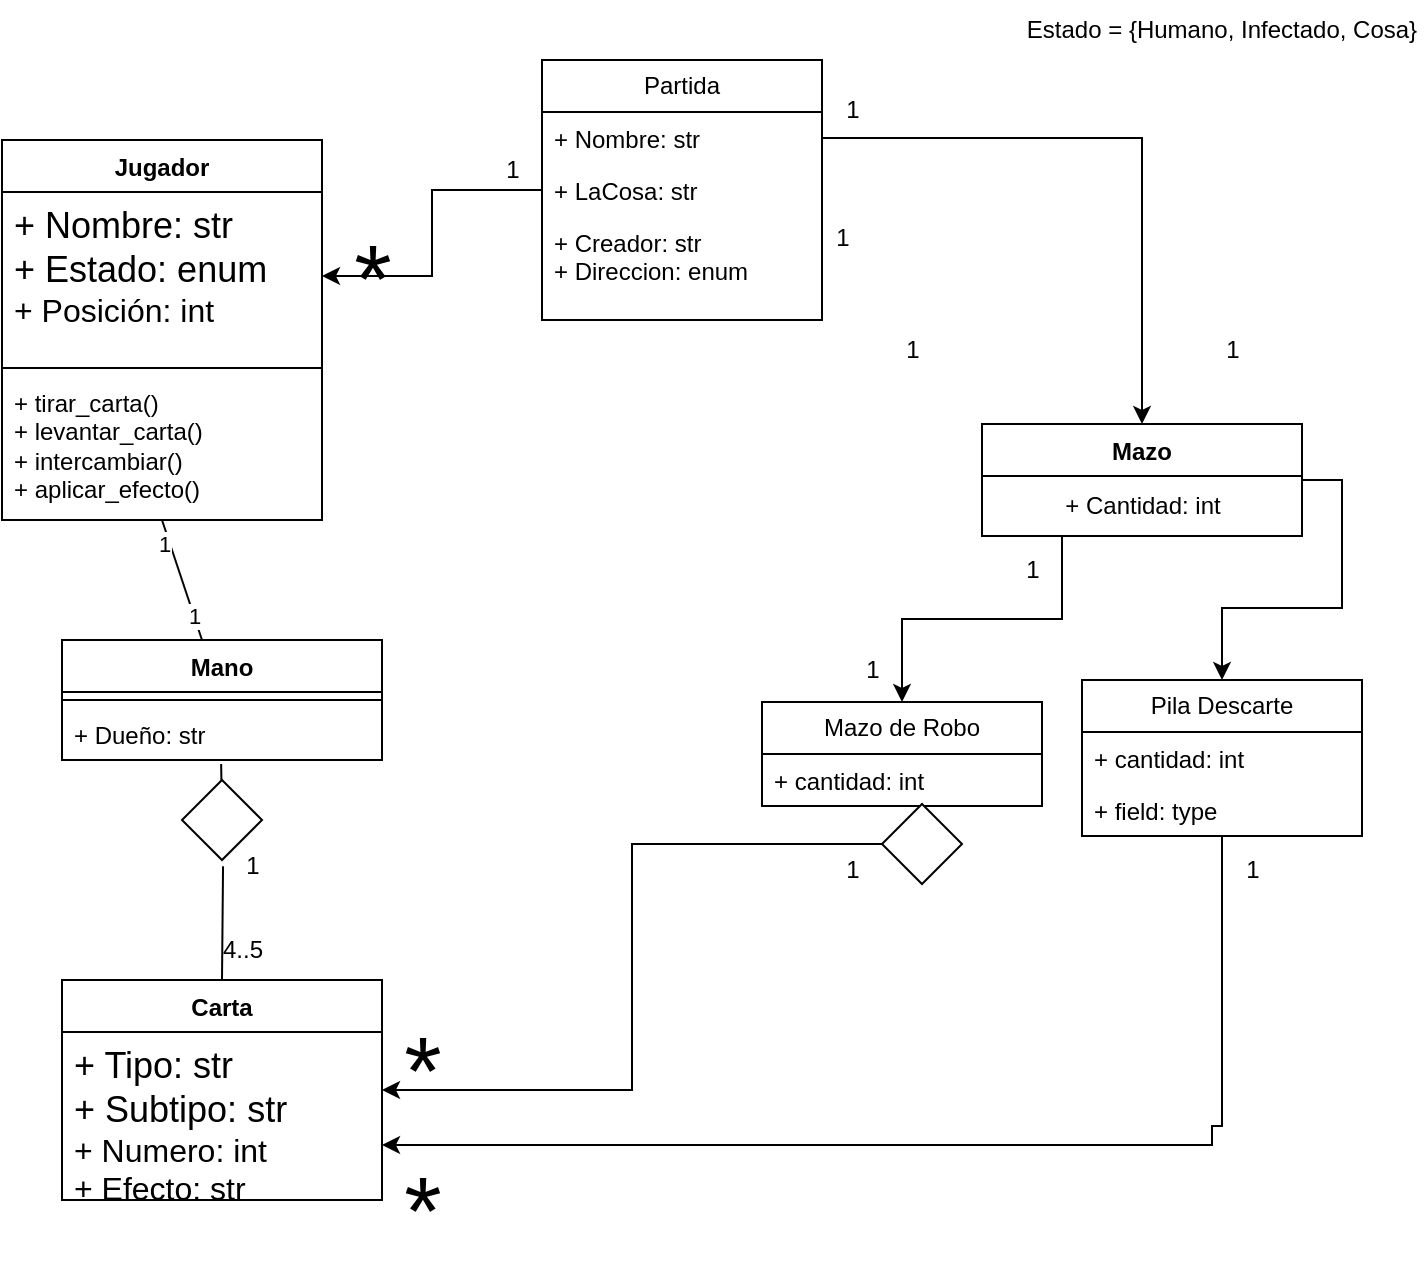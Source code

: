 <mxfile version="21.7.1" type="github">
  <diagram id="C5RBs43oDa-KdzZeNtuy" name="Page-1">
    <mxGraphModel dx="1064" dy="483" grid="1" gridSize="10" guides="1" tooltips="1" connect="1" arrows="1" fold="1" page="1" pageScale="1" pageWidth="827" pageHeight="1169" math="0" shadow="0">
      <root>
        <mxCell id="WIyWlLk6GJQsqaUBKTNV-0" />
        <mxCell id="WIyWlLk6GJQsqaUBKTNV-1" parent="WIyWlLk6GJQsqaUBKTNV-0" />
        <mxCell id="uvzgt-2RuKVB-h7tKYLs-0" value="Jugador" style="swimlane;fontStyle=1;align=center;verticalAlign=top;childLayout=stackLayout;horizontal=1;startSize=26;horizontalStack=0;resizeParent=1;resizeParentMax=0;resizeLast=0;collapsible=1;marginBottom=0;whiteSpace=wrap;html=1;" parent="WIyWlLk6GJQsqaUBKTNV-1" vertex="1">
          <mxGeometry x="90" y="80" width="160" height="190" as="geometry" />
        </mxCell>
        <mxCell id="uvzgt-2RuKVB-h7tKYLs-1" value="&lt;div&gt;&lt;font style=&quot;font-size: 18px;&quot;&gt;+ Nombre: str&lt;br&gt;&lt;/font&gt;&lt;/div&gt;&lt;div&gt;&lt;font style=&quot;font-size: 18px;&quot;&gt;+ Estado: enum&lt;br&gt;&lt;/font&gt;&lt;/div&gt;&lt;div&gt;&lt;font size=&quot;3&quot;&gt;+ Posición: int&lt;br&gt;&lt;/font&gt;&lt;/div&gt;" style="text;strokeColor=none;fillColor=none;align=left;verticalAlign=top;spacingLeft=4;spacingRight=4;overflow=hidden;rotatable=0;points=[[0,0.5],[1,0.5]];portConstraint=eastwest;whiteSpace=wrap;html=1;" parent="uvzgt-2RuKVB-h7tKYLs-0" vertex="1">
          <mxGeometry y="26" width="160" height="84" as="geometry" />
        </mxCell>
        <mxCell id="uvzgt-2RuKVB-h7tKYLs-2" value="" style="line;strokeWidth=1;fillColor=none;align=left;verticalAlign=middle;spacingTop=-1;spacingLeft=3;spacingRight=3;rotatable=0;labelPosition=right;points=[];portConstraint=eastwest;strokeColor=inherit;" parent="uvzgt-2RuKVB-h7tKYLs-0" vertex="1">
          <mxGeometry y="110" width="160" height="8" as="geometry" />
        </mxCell>
        <mxCell id="uvzgt-2RuKVB-h7tKYLs-3" value="&lt;div&gt;+ tirar_carta()&lt;/div&gt;&lt;div&gt;+ levantar_carta()&lt;br&gt;&lt;/div&gt;&lt;div&gt;+ intercambiar()&lt;br&gt;&lt;/div&gt;&lt;div&gt;+ aplicar_efecto()&lt;br&gt;&lt;/div&gt;" style="text;strokeColor=none;fillColor=none;align=left;verticalAlign=top;spacingLeft=4;spacingRight=4;overflow=hidden;rotatable=0;points=[[0,0.5],[1,0.5]];portConstraint=eastwest;whiteSpace=wrap;html=1;" parent="uvzgt-2RuKVB-h7tKYLs-0" vertex="1">
          <mxGeometry y="118" width="160" height="72" as="geometry" />
        </mxCell>
        <mxCell id="uvzgt-2RuKVB-h7tKYLs-4" value="Carta" style="swimlane;fontStyle=1;align=center;verticalAlign=top;childLayout=stackLayout;horizontal=1;startSize=26;horizontalStack=0;resizeParent=1;resizeParentMax=0;resizeLast=0;collapsible=1;marginBottom=0;whiteSpace=wrap;html=1;" parent="WIyWlLk6GJQsqaUBKTNV-1" vertex="1">
          <mxGeometry x="120" y="500" width="160" height="110" as="geometry" />
        </mxCell>
        <mxCell id="uvzgt-2RuKVB-h7tKYLs-5" value="&lt;div&gt;&lt;font style=&quot;font-size: 18px;&quot;&gt;+ Tipo: str&lt;/font&gt;&lt;/div&gt;&lt;div&gt;&lt;font style=&quot;font-size: 18px;&quot;&gt;+ Subtipo: str&lt;br&gt;&lt;/font&gt;&lt;/div&gt;&lt;div&gt;&lt;font size=&quot;3&quot;&gt;+ Numero: int&lt;br&gt;&lt;/font&gt;&lt;/div&gt;&lt;div&gt;&lt;font size=&quot;3&quot;&gt;+ Efecto: str&lt;br&gt;&lt;/font&gt;&lt;/div&gt;" style="text;strokeColor=none;fillColor=none;align=left;verticalAlign=top;spacingLeft=4;spacingRight=4;overflow=hidden;rotatable=0;points=[[0,0.5],[1,0.5]];portConstraint=eastwest;whiteSpace=wrap;html=1;" parent="uvzgt-2RuKVB-h7tKYLs-4" vertex="1">
          <mxGeometry y="26" width="160" height="84" as="geometry" />
        </mxCell>
        <mxCell id="uvzgt-2RuKVB-h7tKYLs-12" value="Mano" style="swimlane;fontStyle=1;align=center;verticalAlign=top;childLayout=stackLayout;horizontal=1;startSize=26;horizontalStack=0;resizeParent=1;resizeParentMax=0;resizeLast=0;collapsible=1;marginBottom=0;whiteSpace=wrap;html=1;" parent="WIyWlLk6GJQsqaUBKTNV-1" vertex="1">
          <mxGeometry x="120" y="330" width="160" height="60" as="geometry" />
        </mxCell>
        <mxCell id="uvzgt-2RuKVB-h7tKYLs-14" value="" style="line;strokeWidth=1;fillColor=none;align=left;verticalAlign=middle;spacingTop=-1;spacingLeft=3;spacingRight=3;rotatable=0;labelPosition=right;points=[];portConstraint=eastwest;strokeColor=inherit;" parent="uvzgt-2RuKVB-h7tKYLs-12" vertex="1">
          <mxGeometry y="26" width="160" height="8" as="geometry" />
        </mxCell>
        <mxCell id="uvzgt-2RuKVB-h7tKYLs-15" value="+ Dueño: str" style="text;strokeColor=none;fillColor=none;align=left;verticalAlign=top;spacingLeft=4;spacingRight=4;overflow=hidden;rotatable=0;points=[[0,0.5],[1,0.5]];portConstraint=eastwest;whiteSpace=wrap;html=1;" parent="uvzgt-2RuKVB-h7tKYLs-12" vertex="1">
          <mxGeometry y="34" width="160" height="26" as="geometry" />
        </mxCell>
        <mxCell id="uvzgt-2RuKVB-h7tKYLs-16" value="" style="endArrow=none;html=1;rounded=0;entryX=0.5;entryY=1;entryDx=0;entryDy=0;" parent="WIyWlLk6GJQsqaUBKTNV-1" source="uvzgt-2RuKVB-h7tKYLs-12" target="uvzgt-2RuKVB-h7tKYLs-0" edge="1">
          <mxGeometry width="50" height="50" relative="1" as="geometry">
            <mxPoint x="390" y="350" as="sourcePoint" />
            <mxPoint x="440" y="300" as="targetPoint" />
          </mxGeometry>
        </mxCell>
        <mxCell id="klvOphfadewcryVwKdGv-16" value="1" style="edgeLabel;html=1;align=center;verticalAlign=middle;resizable=0;points=[];" vertex="1" connectable="0" parent="uvzgt-2RuKVB-h7tKYLs-16">
          <mxGeometry x="0.63" y="3" relative="1" as="geometry">
            <mxPoint as="offset" />
          </mxGeometry>
        </mxCell>
        <mxCell id="klvOphfadewcryVwKdGv-17" value="1" style="edgeLabel;html=1;align=center;verticalAlign=middle;resizable=0;points=[];" vertex="1" connectable="0" parent="uvzgt-2RuKVB-h7tKYLs-16">
          <mxGeometry x="-0.6" relative="1" as="geometry">
            <mxPoint as="offset" />
          </mxGeometry>
        </mxCell>
        <mxCell id="uvzgt-2RuKVB-h7tKYLs-18" value="" style="endArrow=none;html=1;rounded=0;entryX=0.513;entryY=1.077;entryDx=0;entryDy=0;entryPerimeter=0;" parent="WIyWlLk6GJQsqaUBKTNV-1" edge="1" source="uvzgt-2RuKVB-h7tKYLs-19">
          <mxGeometry width="50" height="50" relative="1" as="geometry">
            <mxPoint x="199.5" y="460" as="sourcePoint" />
            <mxPoint x="199.58" y="392.002" as="targetPoint" />
          </mxGeometry>
        </mxCell>
        <mxCell id="uvzgt-2RuKVB-h7tKYLs-22" value="1" style="text;html=1;align=center;verticalAlign=middle;resizable=0;points=[];autosize=1;strokeColor=none;fillColor=none;" parent="WIyWlLk6GJQsqaUBKTNV-1" vertex="1">
          <mxGeometry x="200" y="428" width="30" height="30" as="geometry" />
        </mxCell>
        <mxCell id="uvzgt-2RuKVB-h7tKYLs-23" value="4..5" style="text;html=1;align=center;verticalAlign=middle;resizable=0;points=[];autosize=1;strokeColor=none;fillColor=none;" parent="WIyWlLk6GJQsqaUBKTNV-1" vertex="1">
          <mxGeometry x="190" y="470" width="40" height="30" as="geometry" />
        </mxCell>
        <mxCell id="uvzgt-2RuKVB-h7tKYLs-24" value="Partida" style="swimlane;fontStyle=0;childLayout=stackLayout;horizontal=1;startSize=26;fillColor=none;horizontalStack=0;resizeParent=1;resizeParentMax=0;resizeLast=0;collapsible=1;marginBottom=0;whiteSpace=wrap;html=1;" parent="WIyWlLk6GJQsqaUBKTNV-1" vertex="1">
          <mxGeometry x="360" y="40" width="140" height="130" as="geometry" />
        </mxCell>
        <mxCell id="uvzgt-2RuKVB-h7tKYLs-25" value="&lt;div&gt;+ Nombre: str&lt;/div&gt;" style="text;strokeColor=none;fillColor=none;align=left;verticalAlign=top;spacingLeft=4;spacingRight=4;overflow=hidden;rotatable=0;points=[[0,0.5],[1,0.5]];portConstraint=eastwest;whiteSpace=wrap;html=1;" parent="uvzgt-2RuKVB-h7tKYLs-24" vertex="1">
          <mxGeometry y="26" width="140" height="26" as="geometry" />
        </mxCell>
        <mxCell id="uvzgt-2RuKVB-h7tKYLs-26" value="&lt;div&gt;+ LaCosa: str&lt;/div&gt;&lt;div&gt;&lt;br&gt;&lt;/div&gt;" style="text;strokeColor=none;fillColor=none;align=left;verticalAlign=top;spacingLeft=4;spacingRight=4;overflow=hidden;rotatable=0;points=[[0,0.5],[1,0.5]];portConstraint=eastwest;whiteSpace=wrap;html=1;" parent="uvzgt-2RuKVB-h7tKYLs-24" vertex="1">
          <mxGeometry y="52" width="140" height="26" as="geometry" />
        </mxCell>
        <mxCell id="uvzgt-2RuKVB-h7tKYLs-27" value="&lt;div&gt;+ Creador: str&lt;/div&gt;&lt;div&gt;+ Direccion: enum&lt;br&gt;&lt;/div&gt;" style="text;strokeColor=none;fillColor=none;align=left;verticalAlign=top;spacingLeft=4;spacingRight=4;overflow=hidden;rotatable=0;points=[[0,0.5],[1,0.5]];portConstraint=eastwest;whiteSpace=wrap;html=1;" parent="uvzgt-2RuKVB-h7tKYLs-24" vertex="1">
          <mxGeometry y="78" width="140" height="52" as="geometry" />
        </mxCell>
        <mxCell id="uvzgt-2RuKVB-h7tKYLs-29" style="edgeStyle=orthogonalEdgeStyle;rounded=0;orthogonalLoop=1;jettySize=auto;html=1;exitX=0;exitY=0.5;exitDx=0;exitDy=0;entryX=1;entryY=0.5;entryDx=0;entryDy=0;" parent="WIyWlLk6GJQsqaUBKTNV-1" source="uvzgt-2RuKVB-h7tKYLs-26" target="uvzgt-2RuKVB-h7tKYLs-1" edge="1">
          <mxGeometry relative="1" as="geometry" />
        </mxCell>
        <mxCell id="uvzgt-2RuKVB-h7tKYLs-30" value="1" style="text;html=1;align=center;verticalAlign=middle;resizable=0;points=[];autosize=1;strokeColor=none;fillColor=none;" parent="WIyWlLk6GJQsqaUBKTNV-1" vertex="1">
          <mxGeometry x="330" y="80" width="30" height="30" as="geometry" />
        </mxCell>
        <mxCell id="uvzgt-2RuKVB-h7tKYLs-35" value="Mazo de Robo" style="swimlane;fontStyle=0;childLayout=stackLayout;horizontal=1;startSize=26;fillColor=none;horizontalStack=0;resizeParent=1;resizeParentMax=0;resizeLast=0;collapsible=1;marginBottom=0;whiteSpace=wrap;html=1;" parent="WIyWlLk6GJQsqaUBKTNV-1" vertex="1">
          <mxGeometry x="470" y="361" width="140" height="52" as="geometry" />
        </mxCell>
        <mxCell id="uvzgt-2RuKVB-h7tKYLs-36" value="+ cantidad: int" style="text;strokeColor=none;fillColor=none;align=left;verticalAlign=top;spacingLeft=4;spacingRight=4;overflow=hidden;rotatable=0;points=[[0,0.5],[1,0.5]];portConstraint=eastwest;whiteSpace=wrap;html=1;" parent="uvzgt-2RuKVB-h7tKYLs-35" vertex="1">
          <mxGeometry y="26" width="140" height="26" as="geometry" />
        </mxCell>
        <mxCell id="uvzgt-2RuKVB-h7tKYLs-39" value="Estado = {Humano, Infectado, Cosa}" style="text;html=1;strokeColor=none;fillColor=none;align=center;verticalAlign=middle;whiteSpace=wrap;rounded=0;" parent="WIyWlLk6GJQsqaUBKTNV-1" vertex="1">
          <mxGeometry x="600" y="10" width="200" height="30" as="geometry" />
        </mxCell>
        <mxCell id="uvzgt-2RuKVB-h7tKYLs-41" value="1" style="text;html=1;align=center;verticalAlign=middle;resizable=0;points=[];autosize=1;strokeColor=none;fillColor=none;" parent="WIyWlLk6GJQsqaUBKTNV-1" vertex="1">
          <mxGeometry x="495" y="114" width="30" height="30" as="geometry" />
        </mxCell>
        <mxCell id="uvzgt-2RuKVB-h7tKYLs-42" value="1" style="text;html=1;align=center;verticalAlign=middle;resizable=0;points=[];autosize=1;strokeColor=none;fillColor=none;" parent="WIyWlLk6GJQsqaUBKTNV-1" vertex="1">
          <mxGeometry x="530" y="170" width="30" height="30" as="geometry" />
        </mxCell>
        <mxCell id="uvzgt-2RuKVB-h7tKYLs-44" style="edgeStyle=orthogonalEdgeStyle;rounded=0;orthogonalLoop=1;jettySize=auto;html=1;entryX=1;entryY=0.5;entryDx=0;entryDy=0;" parent="WIyWlLk6GJQsqaUBKTNV-1" source="uvzgt-2RuKVB-h7tKYLs-43" target="uvzgt-2RuKVB-h7tKYLs-4" edge="1">
          <mxGeometry relative="1" as="geometry" />
        </mxCell>
        <mxCell id="uvzgt-2RuKVB-h7tKYLs-43" value="" style="rhombus;whiteSpace=wrap;html=1;" parent="WIyWlLk6GJQsqaUBKTNV-1" vertex="1">
          <mxGeometry x="530" y="412" width="40" height="40" as="geometry" />
        </mxCell>
        <mxCell id="uvzgt-2RuKVB-h7tKYLs-45" value="1" style="text;html=1;align=center;verticalAlign=middle;resizable=0;points=[];autosize=1;strokeColor=none;fillColor=none;" parent="WIyWlLk6GJQsqaUBKTNV-1" vertex="1">
          <mxGeometry x="500" y="430" width="30" height="30" as="geometry" />
        </mxCell>
        <mxCell id="uvzgt-2RuKVB-h7tKYLs-46" value="&lt;font style=&quot;font-size: 48px;&quot;&gt;*&lt;/font&gt;" style="text;html=1;align=center;verticalAlign=middle;resizable=0;points=[];autosize=1;strokeColor=none;fillColor=none;" parent="WIyWlLk6GJQsqaUBKTNV-1" vertex="1">
          <mxGeometry x="280" y="510" width="40" height="70" as="geometry" />
        </mxCell>
        <mxCell id="uvzgt-2RuKVB-h7tKYLs-47" value="&lt;font style=&quot;font-size: 48px;&quot;&gt;*&lt;/font&gt;" style="text;html=1;align=center;verticalAlign=middle;resizable=0;points=[];autosize=1;strokeColor=none;fillColor=none;" parent="WIyWlLk6GJQsqaUBKTNV-1" vertex="1">
          <mxGeometry x="255" y="114" width="40" height="70" as="geometry" />
        </mxCell>
        <mxCell id="uvzgt-2RuKVB-h7tKYLs-49" style="edgeStyle=orthogonalEdgeStyle;rounded=0;orthogonalLoop=1;jettySize=auto;html=1;entryX=1;entryY=0.75;entryDx=0;entryDy=0;exitX=0.5;exitY=1;exitDx=0;exitDy=0;" parent="WIyWlLk6GJQsqaUBKTNV-1" source="klvOphfadewcryVwKdGv-10" target="uvzgt-2RuKVB-h7tKYLs-4" edge="1">
          <mxGeometry relative="1" as="geometry">
            <Array as="points">
              <mxPoint x="700" y="573" />
              <mxPoint x="695" y="573" />
            </Array>
            <mxPoint x="695" y="410" as="sourcePoint" />
          </mxGeometry>
        </mxCell>
        <mxCell id="uvzgt-2RuKVB-h7tKYLs-51" value="1" style="text;html=1;align=center;verticalAlign=middle;resizable=0;points=[];autosize=1;strokeColor=none;fillColor=none;" parent="WIyWlLk6GJQsqaUBKTNV-1" vertex="1">
          <mxGeometry x="500" y="50" width="30" height="30" as="geometry" />
        </mxCell>
        <mxCell id="uvzgt-2RuKVB-h7tKYLs-52" value="&lt;font style=&quot;font-size: 48px;&quot;&gt;*&lt;/font&gt;" style="text;html=1;align=center;verticalAlign=middle;resizable=0;points=[];autosize=1;strokeColor=none;fillColor=none;" parent="WIyWlLk6GJQsqaUBKTNV-1" vertex="1">
          <mxGeometry x="280" y="580" width="40" height="70" as="geometry" />
        </mxCell>
        <mxCell id="uvzgt-2RuKVB-h7tKYLs-53" value="1" style="text;html=1;align=center;verticalAlign=middle;resizable=0;points=[];autosize=1;strokeColor=none;fillColor=none;" parent="WIyWlLk6GJQsqaUBKTNV-1" vertex="1">
          <mxGeometry x="690" y="170" width="30" height="30" as="geometry" />
        </mxCell>
        <mxCell id="uvzgt-2RuKVB-h7tKYLs-54" value="1" style="text;html=1;align=center;verticalAlign=middle;resizable=0;points=[];autosize=1;strokeColor=none;fillColor=none;" parent="WIyWlLk6GJQsqaUBKTNV-1" vertex="1">
          <mxGeometry x="700" y="430" width="30" height="30" as="geometry" />
        </mxCell>
        <mxCell id="uvzgt-2RuKVB-h7tKYLs-50" style="edgeStyle=orthogonalEdgeStyle;rounded=0;orthogonalLoop=1;jettySize=auto;html=1;exitX=1;exitY=0.5;exitDx=0;exitDy=0;entryX=0.5;entryY=0;entryDx=0;entryDy=0;" parent="WIyWlLk6GJQsqaUBKTNV-1" source="klvOphfadewcryVwKdGv-1" edge="1" target="klvOphfadewcryVwKdGv-10">
          <mxGeometry relative="1" as="geometry">
            <mxPoint x="695" y="360" as="targetPoint" />
          </mxGeometry>
        </mxCell>
        <mxCell id="klvOphfadewcryVwKdGv-5" value="" style="edgeStyle=orthogonalEdgeStyle;rounded=0;orthogonalLoop=1;jettySize=auto;html=1;exitX=1;exitY=0.5;exitDx=0;exitDy=0;entryX=0.5;entryY=0;entryDx=0;entryDy=0;" edge="1" parent="WIyWlLk6GJQsqaUBKTNV-1" source="uvzgt-2RuKVB-h7tKYLs-25" target="klvOphfadewcryVwKdGv-1">
          <mxGeometry relative="1" as="geometry">
            <mxPoint x="685" y="360" as="targetPoint" />
            <mxPoint x="500" y="79" as="sourcePoint" />
          </mxGeometry>
        </mxCell>
        <mxCell id="klvOphfadewcryVwKdGv-6" style="edgeStyle=orthogonalEdgeStyle;rounded=0;orthogonalLoop=1;jettySize=auto;html=1;exitX=0.25;exitY=1;exitDx=0;exitDy=0;entryX=0.5;entryY=0;entryDx=0;entryDy=0;" edge="1" parent="WIyWlLk6GJQsqaUBKTNV-1" source="klvOphfadewcryVwKdGv-1" target="uvzgt-2RuKVB-h7tKYLs-35">
          <mxGeometry relative="1" as="geometry" />
        </mxCell>
        <mxCell id="klvOphfadewcryVwKdGv-1" value="Mazo" style="swimlane;fontStyle=1;align=center;verticalAlign=top;childLayout=stackLayout;horizontal=1;startSize=26;horizontalStack=0;resizeParent=1;resizeParentMax=0;resizeLast=0;collapsible=1;marginBottom=0;whiteSpace=wrap;html=1;" vertex="1" parent="WIyWlLk6GJQsqaUBKTNV-1">
          <mxGeometry x="580" y="222" width="160" height="56" as="geometry" />
        </mxCell>
        <mxCell id="klvOphfadewcryVwKdGv-14" value="+ Cantidad: int" style="text;html=1;align=center;verticalAlign=middle;resizable=0;points=[];autosize=1;strokeColor=none;fillColor=none;" vertex="1" parent="klvOphfadewcryVwKdGv-1">
          <mxGeometry y="26" width="160" height="30" as="geometry" />
        </mxCell>
        <mxCell id="klvOphfadewcryVwKdGv-7" value="1" style="text;html=1;align=center;verticalAlign=middle;resizable=0;points=[];autosize=1;strokeColor=none;fillColor=none;" vertex="1" parent="WIyWlLk6GJQsqaUBKTNV-1">
          <mxGeometry x="590" y="280" width="30" height="30" as="geometry" />
        </mxCell>
        <mxCell id="klvOphfadewcryVwKdGv-8" value="1" style="text;html=1;align=center;verticalAlign=middle;resizable=0;points=[];autosize=1;strokeColor=none;fillColor=none;" vertex="1" parent="WIyWlLk6GJQsqaUBKTNV-1">
          <mxGeometry x="510" y="330" width="30" height="30" as="geometry" />
        </mxCell>
        <mxCell id="klvOphfadewcryVwKdGv-10" value="Pila Descarte" style="swimlane;fontStyle=0;childLayout=stackLayout;horizontal=1;startSize=26;fillColor=none;horizontalStack=0;resizeParent=1;resizeParentMax=0;resizeLast=0;collapsible=1;marginBottom=0;whiteSpace=wrap;html=1;" vertex="1" parent="WIyWlLk6GJQsqaUBKTNV-1">
          <mxGeometry x="630" y="350" width="140" height="78" as="geometry" />
        </mxCell>
        <mxCell id="klvOphfadewcryVwKdGv-11" value="+ cantidad: int" style="text;strokeColor=none;fillColor=none;align=left;verticalAlign=top;spacingLeft=4;spacingRight=4;overflow=hidden;rotatable=0;points=[[0,0.5],[1,0.5]];portConstraint=eastwest;whiteSpace=wrap;html=1;" vertex="1" parent="klvOphfadewcryVwKdGv-10">
          <mxGeometry y="26" width="140" height="26" as="geometry" />
        </mxCell>
        <mxCell id="klvOphfadewcryVwKdGv-12" value="+ field: type" style="text;strokeColor=none;fillColor=none;align=left;verticalAlign=top;spacingLeft=4;spacingRight=4;overflow=hidden;rotatable=0;points=[[0,0.5],[1,0.5]];portConstraint=eastwest;whiteSpace=wrap;html=1;" vertex="1" parent="klvOphfadewcryVwKdGv-10">
          <mxGeometry y="52" width="140" height="26" as="geometry" />
        </mxCell>
        <mxCell id="klvOphfadewcryVwKdGv-15" value="" style="endArrow=none;html=1;rounded=0;entryX=0.513;entryY=1.077;entryDx=0;entryDy=0;entryPerimeter=0;exitX=0.5;exitY=0;exitDx=0;exitDy=0;" edge="1" parent="WIyWlLk6GJQsqaUBKTNV-1" source="uvzgt-2RuKVB-h7tKYLs-4" target="uvzgt-2RuKVB-h7tKYLs-19">
          <mxGeometry width="50" height="50" relative="1" as="geometry">
            <mxPoint x="200" y="460" as="sourcePoint" />
            <mxPoint x="199.58" y="392.002" as="targetPoint" />
          </mxGeometry>
        </mxCell>
        <mxCell id="uvzgt-2RuKVB-h7tKYLs-19" value="" style="rhombus;whiteSpace=wrap;html=1;" parent="WIyWlLk6GJQsqaUBKTNV-1" vertex="1">
          <mxGeometry x="180" y="400" width="40" height="40" as="geometry" />
        </mxCell>
      </root>
    </mxGraphModel>
  </diagram>
</mxfile>
